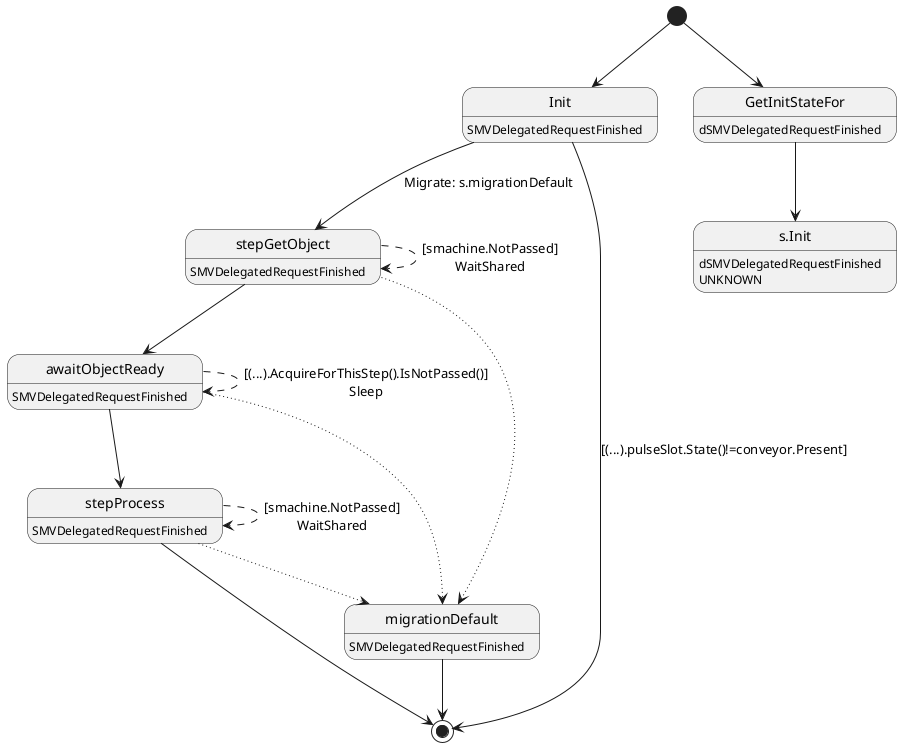 @startuml
state "Init" as T01_S001
T01_S001 : SMVDelegatedRequestFinished
[*] --> T01_S001
T01_S001 --> [*] : [(...).pulseSlot.State()!=conveyor.Present]
T01_S001 --> T01_S003 : Migrate: s.migrationDefault
state "awaitObjectReady" as T01_S004
T01_S004 : SMVDelegatedRequestFinished
T01_S004 --[dotted]> T01_S002
T01_S004 --[dashed]> T01_S004 : [(...).AcquireForThisStep().IsNotPassed()]\nSleep
T01_S004 --> T01_S005
state "migrationDefault" as T01_S002
T01_S002 : SMVDelegatedRequestFinished
T01_S002 --> [*]
state "stepGetObject" as T01_S003
T01_S003 : SMVDelegatedRequestFinished
T01_S003 --[dotted]> T01_S002
T01_S003 --[dashed]> T01_S003 : [smachine.NotPassed]\nWaitShared
T01_S003 --> T01_S004
state "stepProcess" as T01_S005
T01_S005 : SMVDelegatedRequestFinished
T01_S005 --[dotted]> T01_S002
T01_S005 --[dashed]> T01_S005 : [smachine.NotPassed]\nWaitShared
T01_S005 --> [*]
state "GetInitStateFor" as T00_S001
T00_S001 : dSMVDelegatedRequestFinished
[*] --> T00_S001
state "s.Init" as T00_U001
T00_U001 : dSMVDelegatedRequestFinished
T00_U001 : UNKNOWN 
T00_S001 --> T00_U001
@enduml
